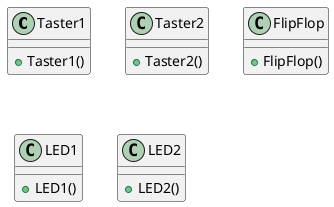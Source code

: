 @startuml

class Taster1 {
 + Taster1()
}

class Taster2{
 + Taster2()
}

class FlipFlop{
 + FlipFlop()
}

class LED1{
 + LED1()
}

class LED2{
 + LED2()
}



@enduml